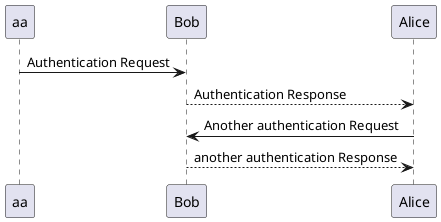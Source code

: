 @startuml
 aa-> Bob: Authentication Request
Bob --> Alice: Authentication Response

Alice -> Bob: Another authentication Request
Alice <-- Bob: another authentication Response
@enduml